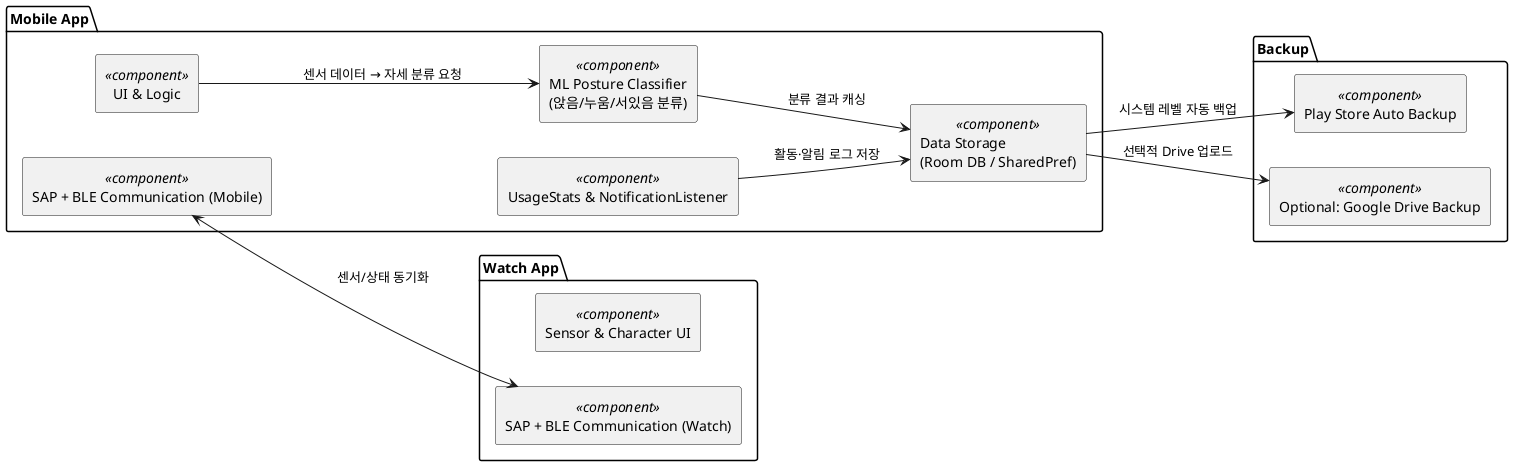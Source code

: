 @startuml
left to right direction
skinparam componentStyle rectangle

'--- Mobile App 영역 ---
package "Mobile App" {
  [UI & Logic] <<component>>
  [ML Posture Classifier\n(앉음/누움/서있음 분류)] <<component>>
  [UsageStats & NotificationListener] <<component>>
  [Data Storage\n(Room DB / SharedPref)] <<component>>
  [SAP + BLE Communication (Mobile)] <<component>>
}

'--- Watch App 영역 ---
package "Watch App" {
  [Sensor & Character UI] <<component>>
  [SAP + BLE Communication (Watch)] <<component>>
}

'--- 백업 컴포넌트 ---  
package Backup {
  [Play Store Auto Backup] <<component>>
  [Optional: Google Drive Backup] <<component>>
}

'--- 관계 정의 ---
[UI & Logic] --> [ML Posture Classifier\n(앉음/누움/서있음 분류)] : 센서 데이터 → 자세 분류 요청
[ML Posture Classifier\n(앉음/누움/서있음 분류)] --> [Data Storage\n(Room DB / SharedPref)] : 분류 결과 캐싱
[UsageStats & NotificationListener] --> [Data Storage\n(Room DB / SharedPref)] : 활동·알림 로그 저장

[SAP + BLE Communication (Mobile)] <--> [SAP + BLE Communication (Watch)] : 센서/상태 동기화

[Data Storage\n(Room DB / SharedPref)] --> [Play Store Auto Backup]      : 시스템 레벨 자동 백업
[Data Storage\n(Room DB / SharedPref)] --> [Optional: Google Drive Backup] : 선택적 Drive 업로드
@enduml